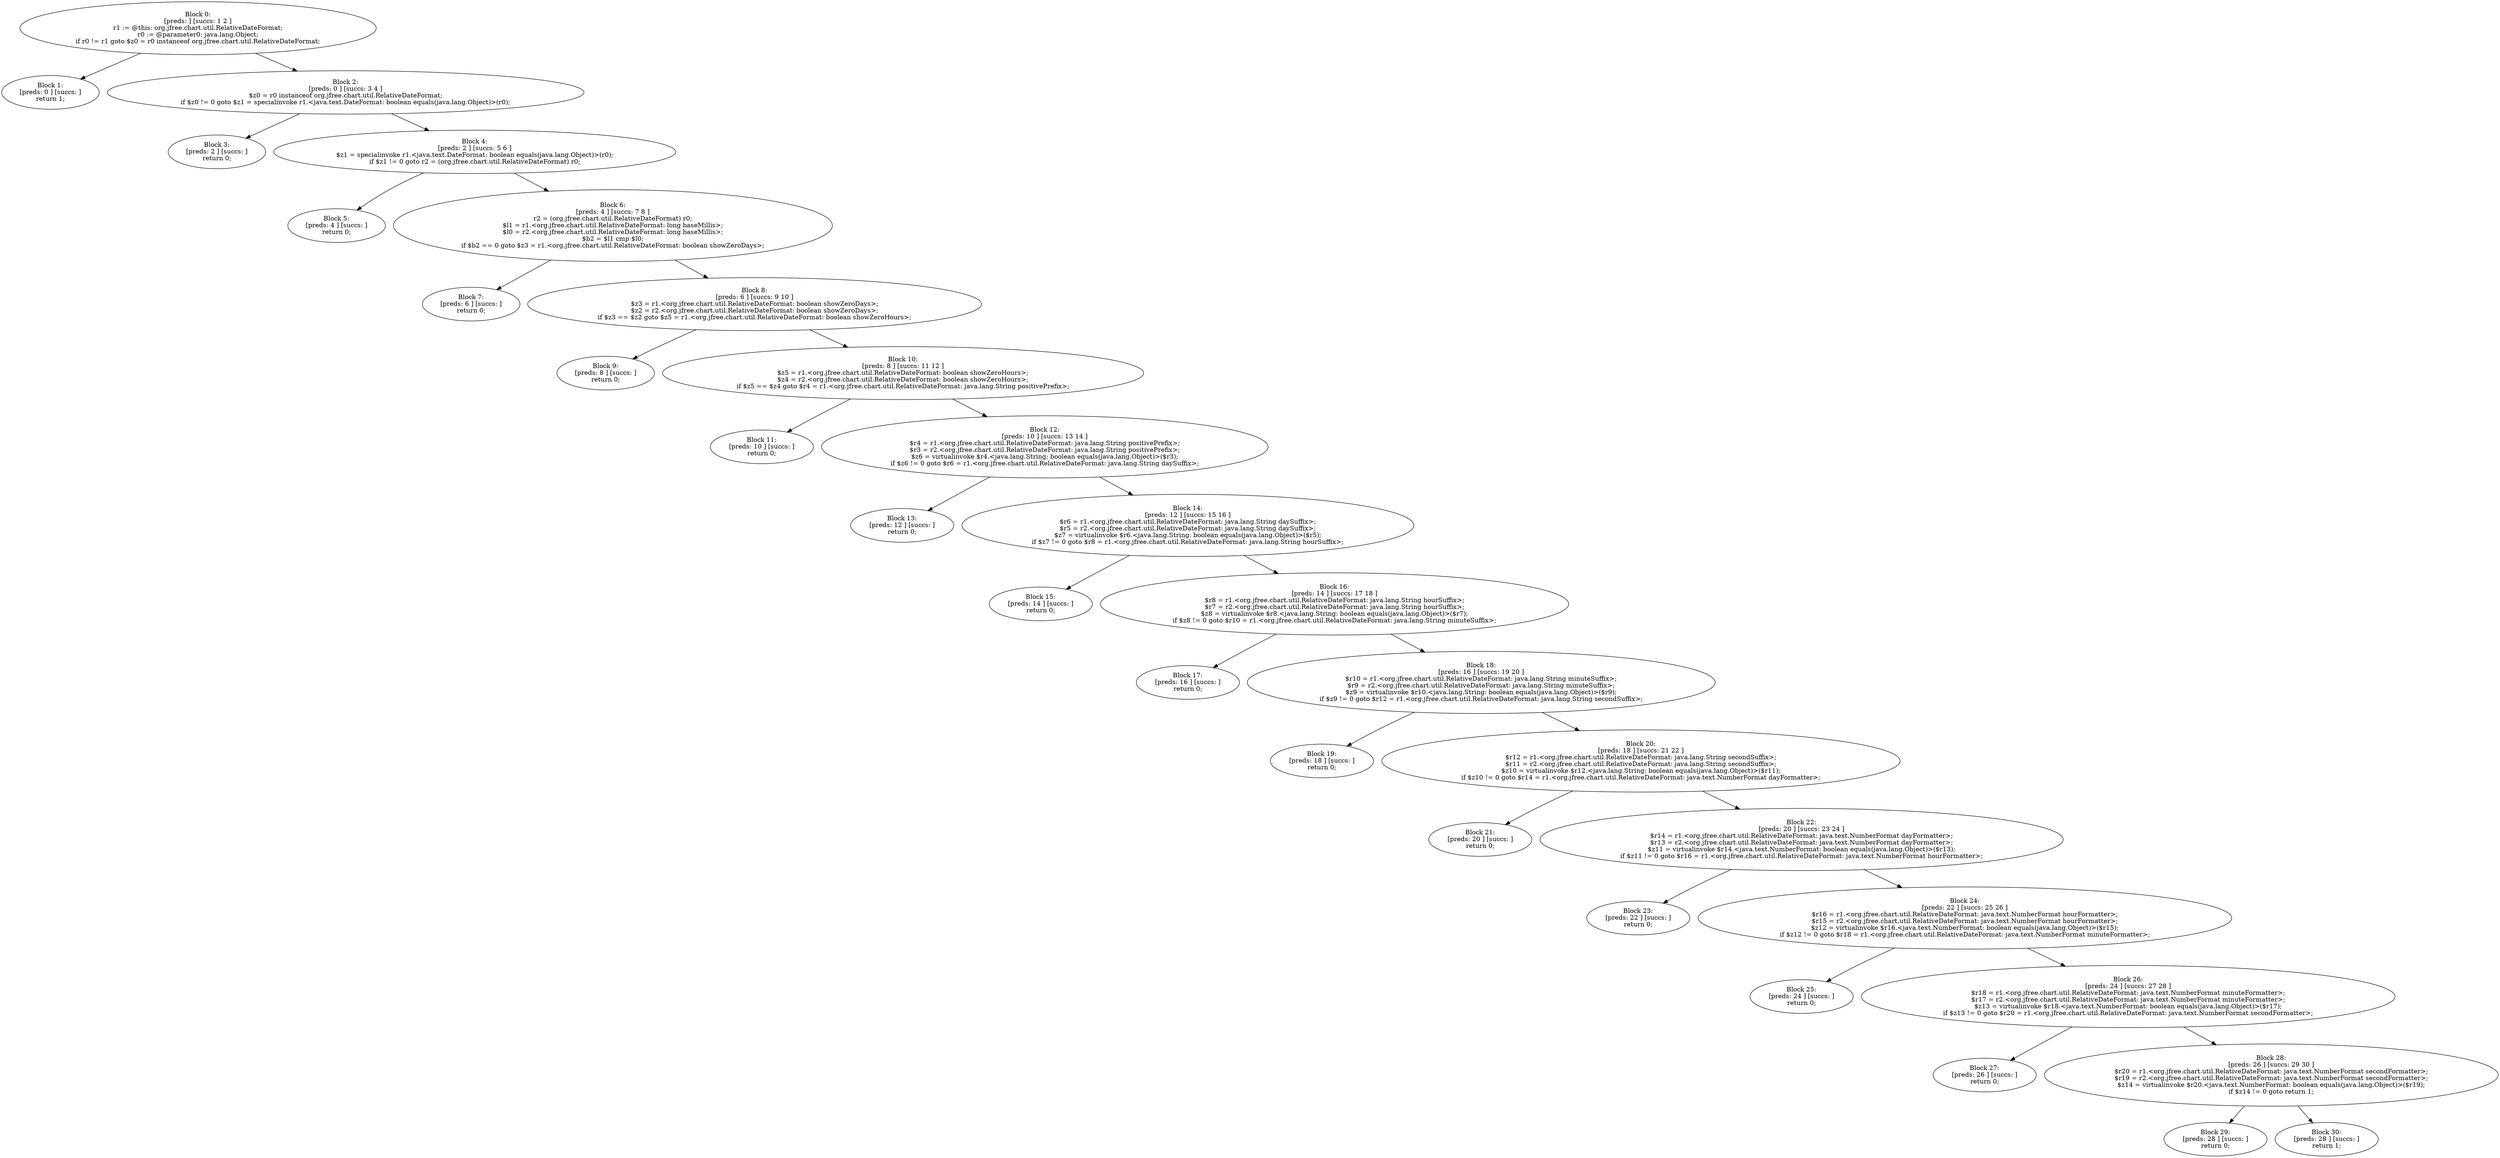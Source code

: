 digraph "unitGraph" {
    "Block 0:
[preds: ] [succs: 1 2 ]
r1 := @this: org.jfree.chart.util.RelativeDateFormat;
r0 := @parameter0: java.lang.Object;
if r0 != r1 goto $z0 = r0 instanceof org.jfree.chart.util.RelativeDateFormat;
"
    "Block 1:
[preds: 0 ] [succs: ]
return 1;
"
    "Block 2:
[preds: 0 ] [succs: 3 4 ]
$z0 = r0 instanceof org.jfree.chart.util.RelativeDateFormat;
if $z0 != 0 goto $z1 = specialinvoke r1.<java.text.DateFormat: boolean equals(java.lang.Object)>(r0);
"
    "Block 3:
[preds: 2 ] [succs: ]
return 0;
"
    "Block 4:
[preds: 2 ] [succs: 5 6 ]
$z1 = specialinvoke r1.<java.text.DateFormat: boolean equals(java.lang.Object)>(r0);
if $z1 != 0 goto r2 = (org.jfree.chart.util.RelativeDateFormat) r0;
"
    "Block 5:
[preds: 4 ] [succs: ]
return 0;
"
    "Block 6:
[preds: 4 ] [succs: 7 8 ]
r2 = (org.jfree.chart.util.RelativeDateFormat) r0;
$l1 = r1.<org.jfree.chart.util.RelativeDateFormat: long baseMillis>;
$l0 = r2.<org.jfree.chart.util.RelativeDateFormat: long baseMillis>;
$b2 = $l1 cmp $l0;
if $b2 == 0 goto $z3 = r1.<org.jfree.chart.util.RelativeDateFormat: boolean showZeroDays>;
"
    "Block 7:
[preds: 6 ] [succs: ]
return 0;
"
    "Block 8:
[preds: 6 ] [succs: 9 10 ]
$z3 = r1.<org.jfree.chart.util.RelativeDateFormat: boolean showZeroDays>;
$z2 = r2.<org.jfree.chart.util.RelativeDateFormat: boolean showZeroDays>;
if $z3 == $z2 goto $z5 = r1.<org.jfree.chart.util.RelativeDateFormat: boolean showZeroHours>;
"
    "Block 9:
[preds: 8 ] [succs: ]
return 0;
"
    "Block 10:
[preds: 8 ] [succs: 11 12 ]
$z5 = r1.<org.jfree.chart.util.RelativeDateFormat: boolean showZeroHours>;
$z4 = r2.<org.jfree.chart.util.RelativeDateFormat: boolean showZeroHours>;
if $z5 == $z4 goto $r4 = r1.<org.jfree.chart.util.RelativeDateFormat: java.lang.String positivePrefix>;
"
    "Block 11:
[preds: 10 ] [succs: ]
return 0;
"
    "Block 12:
[preds: 10 ] [succs: 13 14 ]
$r4 = r1.<org.jfree.chart.util.RelativeDateFormat: java.lang.String positivePrefix>;
$r3 = r2.<org.jfree.chart.util.RelativeDateFormat: java.lang.String positivePrefix>;
$z6 = virtualinvoke $r4.<java.lang.String: boolean equals(java.lang.Object)>($r3);
if $z6 != 0 goto $r6 = r1.<org.jfree.chart.util.RelativeDateFormat: java.lang.String daySuffix>;
"
    "Block 13:
[preds: 12 ] [succs: ]
return 0;
"
    "Block 14:
[preds: 12 ] [succs: 15 16 ]
$r6 = r1.<org.jfree.chart.util.RelativeDateFormat: java.lang.String daySuffix>;
$r5 = r2.<org.jfree.chart.util.RelativeDateFormat: java.lang.String daySuffix>;
$z7 = virtualinvoke $r6.<java.lang.String: boolean equals(java.lang.Object)>($r5);
if $z7 != 0 goto $r8 = r1.<org.jfree.chart.util.RelativeDateFormat: java.lang.String hourSuffix>;
"
    "Block 15:
[preds: 14 ] [succs: ]
return 0;
"
    "Block 16:
[preds: 14 ] [succs: 17 18 ]
$r8 = r1.<org.jfree.chart.util.RelativeDateFormat: java.lang.String hourSuffix>;
$r7 = r2.<org.jfree.chart.util.RelativeDateFormat: java.lang.String hourSuffix>;
$z8 = virtualinvoke $r8.<java.lang.String: boolean equals(java.lang.Object)>($r7);
if $z8 != 0 goto $r10 = r1.<org.jfree.chart.util.RelativeDateFormat: java.lang.String minuteSuffix>;
"
    "Block 17:
[preds: 16 ] [succs: ]
return 0;
"
    "Block 18:
[preds: 16 ] [succs: 19 20 ]
$r10 = r1.<org.jfree.chart.util.RelativeDateFormat: java.lang.String minuteSuffix>;
$r9 = r2.<org.jfree.chart.util.RelativeDateFormat: java.lang.String minuteSuffix>;
$z9 = virtualinvoke $r10.<java.lang.String: boolean equals(java.lang.Object)>($r9);
if $z9 != 0 goto $r12 = r1.<org.jfree.chart.util.RelativeDateFormat: java.lang.String secondSuffix>;
"
    "Block 19:
[preds: 18 ] [succs: ]
return 0;
"
    "Block 20:
[preds: 18 ] [succs: 21 22 ]
$r12 = r1.<org.jfree.chart.util.RelativeDateFormat: java.lang.String secondSuffix>;
$r11 = r2.<org.jfree.chart.util.RelativeDateFormat: java.lang.String secondSuffix>;
$z10 = virtualinvoke $r12.<java.lang.String: boolean equals(java.lang.Object)>($r11);
if $z10 != 0 goto $r14 = r1.<org.jfree.chart.util.RelativeDateFormat: java.text.NumberFormat dayFormatter>;
"
    "Block 21:
[preds: 20 ] [succs: ]
return 0;
"
    "Block 22:
[preds: 20 ] [succs: 23 24 ]
$r14 = r1.<org.jfree.chart.util.RelativeDateFormat: java.text.NumberFormat dayFormatter>;
$r13 = r2.<org.jfree.chart.util.RelativeDateFormat: java.text.NumberFormat dayFormatter>;
$z11 = virtualinvoke $r14.<java.text.NumberFormat: boolean equals(java.lang.Object)>($r13);
if $z11 != 0 goto $r16 = r1.<org.jfree.chart.util.RelativeDateFormat: java.text.NumberFormat hourFormatter>;
"
    "Block 23:
[preds: 22 ] [succs: ]
return 0;
"
    "Block 24:
[preds: 22 ] [succs: 25 26 ]
$r16 = r1.<org.jfree.chart.util.RelativeDateFormat: java.text.NumberFormat hourFormatter>;
$r15 = r2.<org.jfree.chart.util.RelativeDateFormat: java.text.NumberFormat hourFormatter>;
$z12 = virtualinvoke $r16.<java.text.NumberFormat: boolean equals(java.lang.Object)>($r15);
if $z12 != 0 goto $r18 = r1.<org.jfree.chart.util.RelativeDateFormat: java.text.NumberFormat minuteFormatter>;
"
    "Block 25:
[preds: 24 ] [succs: ]
return 0;
"
    "Block 26:
[preds: 24 ] [succs: 27 28 ]
$r18 = r1.<org.jfree.chart.util.RelativeDateFormat: java.text.NumberFormat minuteFormatter>;
$r17 = r2.<org.jfree.chart.util.RelativeDateFormat: java.text.NumberFormat minuteFormatter>;
$z13 = virtualinvoke $r18.<java.text.NumberFormat: boolean equals(java.lang.Object)>($r17);
if $z13 != 0 goto $r20 = r1.<org.jfree.chart.util.RelativeDateFormat: java.text.NumberFormat secondFormatter>;
"
    "Block 27:
[preds: 26 ] [succs: ]
return 0;
"
    "Block 28:
[preds: 26 ] [succs: 29 30 ]
$r20 = r1.<org.jfree.chart.util.RelativeDateFormat: java.text.NumberFormat secondFormatter>;
$r19 = r2.<org.jfree.chart.util.RelativeDateFormat: java.text.NumberFormat secondFormatter>;
$z14 = virtualinvoke $r20.<java.text.NumberFormat: boolean equals(java.lang.Object)>($r19);
if $z14 != 0 goto return 1;
"
    "Block 29:
[preds: 28 ] [succs: ]
return 0;
"
    "Block 30:
[preds: 28 ] [succs: ]
return 1;
"
    "Block 0:
[preds: ] [succs: 1 2 ]
r1 := @this: org.jfree.chart.util.RelativeDateFormat;
r0 := @parameter0: java.lang.Object;
if r0 != r1 goto $z0 = r0 instanceof org.jfree.chart.util.RelativeDateFormat;
"->"Block 1:
[preds: 0 ] [succs: ]
return 1;
";
    "Block 0:
[preds: ] [succs: 1 2 ]
r1 := @this: org.jfree.chart.util.RelativeDateFormat;
r0 := @parameter0: java.lang.Object;
if r0 != r1 goto $z0 = r0 instanceof org.jfree.chart.util.RelativeDateFormat;
"->"Block 2:
[preds: 0 ] [succs: 3 4 ]
$z0 = r0 instanceof org.jfree.chart.util.RelativeDateFormat;
if $z0 != 0 goto $z1 = specialinvoke r1.<java.text.DateFormat: boolean equals(java.lang.Object)>(r0);
";
    "Block 2:
[preds: 0 ] [succs: 3 4 ]
$z0 = r0 instanceof org.jfree.chart.util.RelativeDateFormat;
if $z0 != 0 goto $z1 = specialinvoke r1.<java.text.DateFormat: boolean equals(java.lang.Object)>(r0);
"->"Block 3:
[preds: 2 ] [succs: ]
return 0;
";
    "Block 2:
[preds: 0 ] [succs: 3 4 ]
$z0 = r0 instanceof org.jfree.chart.util.RelativeDateFormat;
if $z0 != 0 goto $z1 = specialinvoke r1.<java.text.DateFormat: boolean equals(java.lang.Object)>(r0);
"->"Block 4:
[preds: 2 ] [succs: 5 6 ]
$z1 = specialinvoke r1.<java.text.DateFormat: boolean equals(java.lang.Object)>(r0);
if $z1 != 0 goto r2 = (org.jfree.chart.util.RelativeDateFormat) r0;
";
    "Block 4:
[preds: 2 ] [succs: 5 6 ]
$z1 = specialinvoke r1.<java.text.DateFormat: boolean equals(java.lang.Object)>(r0);
if $z1 != 0 goto r2 = (org.jfree.chart.util.RelativeDateFormat) r0;
"->"Block 5:
[preds: 4 ] [succs: ]
return 0;
";
    "Block 4:
[preds: 2 ] [succs: 5 6 ]
$z1 = specialinvoke r1.<java.text.DateFormat: boolean equals(java.lang.Object)>(r0);
if $z1 != 0 goto r2 = (org.jfree.chart.util.RelativeDateFormat) r0;
"->"Block 6:
[preds: 4 ] [succs: 7 8 ]
r2 = (org.jfree.chart.util.RelativeDateFormat) r0;
$l1 = r1.<org.jfree.chart.util.RelativeDateFormat: long baseMillis>;
$l0 = r2.<org.jfree.chart.util.RelativeDateFormat: long baseMillis>;
$b2 = $l1 cmp $l0;
if $b2 == 0 goto $z3 = r1.<org.jfree.chart.util.RelativeDateFormat: boolean showZeroDays>;
";
    "Block 6:
[preds: 4 ] [succs: 7 8 ]
r2 = (org.jfree.chart.util.RelativeDateFormat) r0;
$l1 = r1.<org.jfree.chart.util.RelativeDateFormat: long baseMillis>;
$l0 = r2.<org.jfree.chart.util.RelativeDateFormat: long baseMillis>;
$b2 = $l1 cmp $l0;
if $b2 == 0 goto $z3 = r1.<org.jfree.chart.util.RelativeDateFormat: boolean showZeroDays>;
"->"Block 7:
[preds: 6 ] [succs: ]
return 0;
";
    "Block 6:
[preds: 4 ] [succs: 7 8 ]
r2 = (org.jfree.chart.util.RelativeDateFormat) r0;
$l1 = r1.<org.jfree.chart.util.RelativeDateFormat: long baseMillis>;
$l0 = r2.<org.jfree.chart.util.RelativeDateFormat: long baseMillis>;
$b2 = $l1 cmp $l0;
if $b2 == 0 goto $z3 = r1.<org.jfree.chart.util.RelativeDateFormat: boolean showZeroDays>;
"->"Block 8:
[preds: 6 ] [succs: 9 10 ]
$z3 = r1.<org.jfree.chart.util.RelativeDateFormat: boolean showZeroDays>;
$z2 = r2.<org.jfree.chart.util.RelativeDateFormat: boolean showZeroDays>;
if $z3 == $z2 goto $z5 = r1.<org.jfree.chart.util.RelativeDateFormat: boolean showZeroHours>;
";
    "Block 8:
[preds: 6 ] [succs: 9 10 ]
$z3 = r1.<org.jfree.chart.util.RelativeDateFormat: boolean showZeroDays>;
$z2 = r2.<org.jfree.chart.util.RelativeDateFormat: boolean showZeroDays>;
if $z3 == $z2 goto $z5 = r1.<org.jfree.chart.util.RelativeDateFormat: boolean showZeroHours>;
"->"Block 9:
[preds: 8 ] [succs: ]
return 0;
";
    "Block 8:
[preds: 6 ] [succs: 9 10 ]
$z3 = r1.<org.jfree.chart.util.RelativeDateFormat: boolean showZeroDays>;
$z2 = r2.<org.jfree.chart.util.RelativeDateFormat: boolean showZeroDays>;
if $z3 == $z2 goto $z5 = r1.<org.jfree.chart.util.RelativeDateFormat: boolean showZeroHours>;
"->"Block 10:
[preds: 8 ] [succs: 11 12 ]
$z5 = r1.<org.jfree.chart.util.RelativeDateFormat: boolean showZeroHours>;
$z4 = r2.<org.jfree.chart.util.RelativeDateFormat: boolean showZeroHours>;
if $z5 == $z4 goto $r4 = r1.<org.jfree.chart.util.RelativeDateFormat: java.lang.String positivePrefix>;
";
    "Block 10:
[preds: 8 ] [succs: 11 12 ]
$z5 = r1.<org.jfree.chart.util.RelativeDateFormat: boolean showZeroHours>;
$z4 = r2.<org.jfree.chart.util.RelativeDateFormat: boolean showZeroHours>;
if $z5 == $z4 goto $r4 = r1.<org.jfree.chart.util.RelativeDateFormat: java.lang.String positivePrefix>;
"->"Block 11:
[preds: 10 ] [succs: ]
return 0;
";
    "Block 10:
[preds: 8 ] [succs: 11 12 ]
$z5 = r1.<org.jfree.chart.util.RelativeDateFormat: boolean showZeroHours>;
$z4 = r2.<org.jfree.chart.util.RelativeDateFormat: boolean showZeroHours>;
if $z5 == $z4 goto $r4 = r1.<org.jfree.chart.util.RelativeDateFormat: java.lang.String positivePrefix>;
"->"Block 12:
[preds: 10 ] [succs: 13 14 ]
$r4 = r1.<org.jfree.chart.util.RelativeDateFormat: java.lang.String positivePrefix>;
$r3 = r2.<org.jfree.chart.util.RelativeDateFormat: java.lang.String positivePrefix>;
$z6 = virtualinvoke $r4.<java.lang.String: boolean equals(java.lang.Object)>($r3);
if $z6 != 0 goto $r6 = r1.<org.jfree.chart.util.RelativeDateFormat: java.lang.String daySuffix>;
";
    "Block 12:
[preds: 10 ] [succs: 13 14 ]
$r4 = r1.<org.jfree.chart.util.RelativeDateFormat: java.lang.String positivePrefix>;
$r3 = r2.<org.jfree.chart.util.RelativeDateFormat: java.lang.String positivePrefix>;
$z6 = virtualinvoke $r4.<java.lang.String: boolean equals(java.lang.Object)>($r3);
if $z6 != 0 goto $r6 = r1.<org.jfree.chart.util.RelativeDateFormat: java.lang.String daySuffix>;
"->"Block 13:
[preds: 12 ] [succs: ]
return 0;
";
    "Block 12:
[preds: 10 ] [succs: 13 14 ]
$r4 = r1.<org.jfree.chart.util.RelativeDateFormat: java.lang.String positivePrefix>;
$r3 = r2.<org.jfree.chart.util.RelativeDateFormat: java.lang.String positivePrefix>;
$z6 = virtualinvoke $r4.<java.lang.String: boolean equals(java.lang.Object)>($r3);
if $z6 != 0 goto $r6 = r1.<org.jfree.chart.util.RelativeDateFormat: java.lang.String daySuffix>;
"->"Block 14:
[preds: 12 ] [succs: 15 16 ]
$r6 = r1.<org.jfree.chart.util.RelativeDateFormat: java.lang.String daySuffix>;
$r5 = r2.<org.jfree.chart.util.RelativeDateFormat: java.lang.String daySuffix>;
$z7 = virtualinvoke $r6.<java.lang.String: boolean equals(java.lang.Object)>($r5);
if $z7 != 0 goto $r8 = r1.<org.jfree.chart.util.RelativeDateFormat: java.lang.String hourSuffix>;
";
    "Block 14:
[preds: 12 ] [succs: 15 16 ]
$r6 = r1.<org.jfree.chart.util.RelativeDateFormat: java.lang.String daySuffix>;
$r5 = r2.<org.jfree.chart.util.RelativeDateFormat: java.lang.String daySuffix>;
$z7 = virtualinvoke $r6.<java.lang.String: boolean equals(java.lang.Object)>($r5);
if $z7 != 0 goto $r8 = r1.<org.jfree.chart.util.RelativeDateFormat: java.lang.String hourSuffix>;
"->"Block 15:
[preds: 14 ] [succs: ]
return 0;
";
    "Block 14:
[preds: 12 ] [succs: 15 16 ]
$r6 = r1.<org.jfree.chart.util.RelativeDateFormat: java.lang.String daySuffix>;
$r5 = r2.<org.jfree.chart.util.RelativeDateFormat: java.lang.String daySuffix>;
$z7 = virtualinvoke $r6.<java.lang.String: boolean equals(java.lang.Object)>($r5);
if $z7 != 0 goto $r8 = r1.<org.jfree.chart.util.RelativeDateFormat: java.lang.String hourSuffix>;
"->"Block 16:
[preds: 14 ] [succs: 17 18 ]
$r8 = r1.<org.jfree.chart.util.RelativeDateFormat: java.lang.String hourSuffix>;
$r7 = r2.<org.jfree.chart.util.RelativeDateFormat: java.lang.String hourSuffix>;
$z8 = virtualinvoke $r8.<java.lang.String: boolean equals(java.lang.Object)>($r7);
if $z8 != 0 goto $r10 = r1.<org.jfree.chart.util.RelativeDateFormat: java.lang.String minuteSuffix>;
";
    "Block 16:
[preds: 14 ] [succs: 17 18 ]
$r8 = r1.<org.jfree.chart.util.RelativeDateFormat: java.lang.String hourSuffix>;
$r7 = r2.<org.jfree.chart.util.RelativeDateFormat: java.lang.String hourSuffix>;
$z8 = virtualinvoke $r8.<java.lang.String: boolean equals(java.lang.Object)>($r7);
if $z8 != 0 goto $r10 = r1.<org.jfree.chart.util.RelativeDateFormat: java.lang.String minuteSuffix>;
"->"Block 17:
[preds: 16 ] [succs: ]
return 0;
";
    "Block 16:
[preds: 14 ] [succs: 17 18 ]
$r8 = r1.<org.jfree.chart.util.RelativeDateFormat: java.lang.String hourSuffix>;
$r7 = r2.<org.jfree.chart.util.RelativeDateFormat: java.lang.String hourSuffix>;
$z8 = virtualinvoke $r8.<java.lang.String: boolean equals(java.lang.Object)>($r7);
if $z8 != 0 goto $r10 = r1.<org.jfree.chart.util.RelativeDateFormat: java.lang.String minuteSuffix>;
"->"Block 18:
[preds: 16 ] [succs: 19 20 ]
$r10 = r1.<org.jfree.chart.util.RelativeDateFormat: java.lang.String minuteSuffix>;
$r9 = r2.<org.jfree.chart.util.RelativeDateFormat: java.lang.String minuteSuffix>;
$z9 = virtualinvoke $r10.<java.lang.String: boolean equals(java.lang.Object)>($r9);
if $z9 != 0 goto $r12 = r1.<org.jfree.chart.util.RelativeDateFormat: java.lang.String secondSuffix>;
";
    "Block 18:
[preds: 16 ] [succs: 19 20 ]
$r10 = r1.<org.jfree.chart.util.RelativeDateFormat: java.lang.String minuteSuffix>;
$r9 = r2.<org.jfree.chart.util.RelativeDateFormat: java.lang.String minuteSuffix>;
$z9 = virtualinvoke $r10.<java.lang.String: boolean equals(java.lang.Object)>($r9);
if $z9 != 0 goto $r12 = r1.<org.jfree.chart.util.RelativeDateFormat: java.lang.String secondSuffix>;
"->"Block 19:
[preds: 18 ] [succs: ]
return 0;
";
    "Block 18:
[preds: 16 ] [succs: 19 20 ]
$r10 = r1.<org.jfree.chart.util.RelativeDateFormat: java.lang.String minuteSuffix>;
$r9 = r2.<org.jfree.chart.util.RelativeDateFormat: java.lang.String minuteSuffix>;
$z9 = virtualinvoke $r10.<java.lang.String: boolean equals(java.lang.Object)>($r9);
if $z9 != 0 goto $r12 = r1.<org.jfree.chart.util.RelativeDateFormat: java.lang.String secondSuffix>;
"->"Block 20:
[preds: 18 ] [succs: 21 22 ]
$r12 = r1.<org.jfree.chart.util.RelativeDateFormat: java.lang.String secondSuffix>;
$r11 = r2.<org.jfree.chart.util.RelativeDateFormat: java.lang.String secondSuffix>;
$z10 = virtualinvoke $r12.<java.lang.String: boolean equals(java.lang.Object)>($r11);
if $z10 != 0 goto $r14 = r1.<org.jfree.chart.util.RelativeDateFormat: java.text.NumberFormat dayFormatter>;
";
    "Block 20:
[preds: 18 ] [succs: 21 22 ]
$r12 = r1.<org.jfree.chart.util.RelativeDateFormat: java.lang.String secondSuffix>;
$r11 = r2.<org.jfree.chart.util.RelativeDateFormat: java.lang.String secondSuffix>;
$z10 = virtualinvoke $r12.<java.lang.String: boolean equals(java.lang.Object)>($r11);
if $z10 != 0 goto $r14 = r1.<org.jfree.chart.util.RelativeDateFormat: java.text.NumberFormat dayFormatter>;
"->"Block 21:
[preds: 20 ] [succs: ]
return 0;
";
    "Block 20:
[preds: 18 ] [succs: 21 22 ]
$r12 = r1.<org.jfree.chart.util.RelativeDateFormat: java.lang.String secondSuffix>;
$r11 = r2.<org.jfree.chart.util.RelativeDateFormat: java.lang.String secondSuffix>;
$z10 = virtualinvoke $r12.<java.lang.String: boolean equals(java.lang.Object)>($r11);
if $z10 != 0 goto $r14 = r1.<org.jfree.chart.util.RelativeDateFormat: java.text.NumberFormat dayFormatter>;
"->"Block 22:
[preds: 20 ] [succs: 23 24 ]
$r14 = r1.<org.jfree.chart.util.RelativeDateFormat: java.text.NumberFormat dayFormatter>;
$r13 = r2.<org.jfree.chart.util.RelativeDateFormat: java.text.NumberFormat dayFormatter>;
$z11 = virtualinvoke $r14.<java.text.NumberFormat: boolean equals(java.lang.Object)>($r13);
if $z11 != 0 goto $r16 = r1.<org.jfree.chart.util.RelativeDateFormat: java.text.NumberFormat hourFormatter>;
";
    "Block 22:
[preds: 20 ] [succs: 23 24 ]
$r14 = r1.<org.jfree.chart.util.RelativeDateFormat: java.text.NumberFormat dayFormatter>;
$r13 = r2.<org.jfree.chart.util.RelativeDateFormat: java.text.NumberFormat dayFormatter>;
$z11 = virtualinvoke $r14.<java.text.NumberFormat: boolean equals(java.lang.Object)>($r13);
if $z11 != 0 goto $r16 = r1.<org.jfree.chart.util.RelativeDateFormat: java.text.NumberFormat hourFormatter>;
"->"Block 23:
[preds: 22 ] [succs: ]
return 0;
";
    "Block 22:
[preds: 20 ] [succs: 23 24 ]
$r14 = r1.<org.jfree.chart.util.RelativeDateFormat: java.text.NumberFormat dayFormatter>;
$r13 = r2.<org.jfree.chart.util.RelativeDateFormat: java.text.NumberFormat dayFormatter>;
$z11 = virtualinvoke $r14.<java.text.NumberFormat: boolean equals(java.lang.Object)>($r13);
if $z11 != 0 goto $r16 = r1.<org.jfree.chart.util.RelativeDateFormat: java.text.NumberFormat hourFormatter>;
"->"Block 24:
[preds: 22 ] [succs: 25 26 ]
$r16 = r1.<org.jfree.chart.util.RelativeDateFormat: java.text.NumberFormat hourFormatter>;
$r15 = r2.<org.jfree.chart.util.RelativeDateFormat: java.text.NumberFormat hourFormatter>;
$z12 = virtualinvoke $r16.<java.text.NumberFormat: boolean equals(java.lang.Object)>($r15);
if $z12 != 0 goto $r18 = r1.<org.jfree.chart.util.RelativeDateFormat: java.text.NumberFormat minuteFormatter>;
";
    "Block 24:
[preds: 22 ] [succs: 25 26 ]
$r16 = r1.<org.jfree.chart.util.RelativeDateFormat: java.text.NumberFormat hourFormatter>;
$r15 = r2.<org.jfree.chart.util.RelativeDateFormat: java.text.NumberFormat hourFormatter>;
$z12 = virtualinvoke $r16.<java.text.NumberFormat: boolean equals(java.lang.Object)>($r15);
if $z12 != 0 goto $r18 = r1.<org.jfree.chart.util.RelativeDateFormat: java.text.NumberFormat minuteFormatter>;
"->"Block 25:
[preds: 24 ] [succs: ]
return 0;
";
    "Block 24:
[preds: 22 ] [succs: 25 26 ]
$r16 = r1.<org.jfree.chart.util.RelativeDateFormat: java.text.NumberFormat hourFormatter>;
$r15 = r2.<org.jfree.chart.util.RelativeDateFormat: java.text.NumberFormat hourFormatter>;
$z12 = virtualinvoke $r16.<java.text.NumberFormat: boolean equals(java.lang.Object)>($r15);
if $z12 != 0 goto $r18 = r1.<org.jfree.chart.util.RelativeDateFormat: java.text.NumberFormat minuteFormatter>;
"->"Block 26:
[preds: 24 ] [succs: 27 28 ]
$r18 = r1.<org.jfree.chart.util.RelativeDateFormat: java.text.NumberFormat minuteFormatter>;
$r17 = r2.<org.jfree.chart.util.RelativeDateFormat: java.text.NumberFormat minuteFormatter>;
$z13 = virtualinvoke $r18.<java.text.NumberFormat: boolean equals(java.lang.Object)>($r17);
if $z13 != 0 goto $r20 = r1.<org.jfree.chart.util.RelativeDateFormat: java.text.NumberFormat secondFormatter>;
";
    "Block 26:
[preds: 24 ] [succs: 27 28 ]
$r18 = r1.<org.jfree.chart.util.RelativeDateFormat: java.text.NumberFormat minuteFormatter>;
$r17 = r2.<org.jfree.chart.util.RelativeDateFormat: java.text.NumberFormat minuteFormatter>;
$z13 = virtualinvoke $r18.<java.text.NumberFormat: boolean equals(java.lang.Object)>($r17);
if $z13 != 0 goto $r20 = r1.<org.jfree.chart.util.RelativeDateFormat: java.text.NumberFormat secondFormatter>;
"->"Block 27:
[preds: 26 ] [succs: ]
return 0;
";
    "Block 26:
[preds: 24 ] [succs: 27 28 ]
$r18 = r1.<org.jfree.chart.util.RelativeDateFormat: java.text.NumberFormat minuteFormatter>;
$r17 = r2.<org.jfree.chart.util.RelativeDateFormat: java.text.NumberFormat minuteFormatter>;
$z13 = virtualinvoke $r18.<java.text.NumberFormat: boolean equals(java.lang.Object)>($r17);
if $z13 != 0 goto $r20 = r1.<org.jfree.chart.util.RelativeDateFormat: java.text.NumberFormat secondFormatter>;
"->"Block 28:
[preds: 26 ] [succs: 29 30 ]
$r20 = r1.<org.jfree.chart.util.RelativeDateFormat: java.text.NumberFormat secondFormatter>;
$r19 = r2.<org.jfree.chart.util.RelativeDateFormat: java.text.NumberFormat secondFormatter>;
$z14 = virtualinvoke $r20.<java.text.NumberFormat: boolean equals(java.lang.Object)>($r19);
if $z14 != 0 goto return 1;
";
    "Block 28:
[preds: 26 ] [succs: 29 30 ]
$r20 = r1.<org.jfree.chart.util.RelativeDateFormat: java.text.NumberFormat secondFormatter>;
$r19 = r2.<org.jfree.chart.util.RelativeDateFormat: java.text.NumberFormat secondFormatter>;
$z14 = virtualinvoke $r20.<java.text.NumberFormat: boolean equals(java.lang.Object)>($r19);
if $z14 != 0 goto return 1;
"->"Block 29:
[preds: 28 ] [succs: ]
return 0;
";
    "Block 28:
[preds: 26 ] [succs: 29 30 ]
$r20 = r1.<org.jfree.chart.util.RelativeDateFormat: java.text.NumberFormat secondFormatter>;
$r19 = r2.<org.jfree.chart.util.RelativeDateFormat: java.text.NumberFormat secondFormatter>;
$z14 = virtualinvoke $r20.<java.text.NumberFormat: boolean equals(java.lang.Object)>($r19);
if $z14 != 0 goto return 1;
"->"Block 30:
[preds: 28 ] [succs: ]
return 1;
";
}
